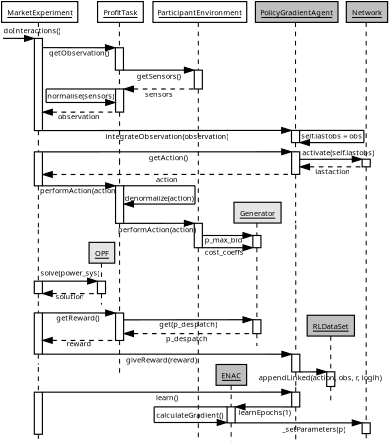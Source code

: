 <?xml version="1.0" encoding="UTF-8"?>
<dia:diagram xmlns:dia="http://www.lysator.liu.se/~alla/dia/">
  <dia:layer name="Background" visible="true">
    <dia:object type="UML - Lifeline" version="0" id="O0">
      <dia:attribute name="obj_pos">
        <dia:point val="18.921,6.7"/>
      </dia:attribute>
      <dia:attribute name="obj_bb">
        <dia:rectangle val="18.571,6.675;19.271,17.034"/>
      </dia:attribute>
      <dia:attribute name="conn_endpoints">
        <dia:point val="18.921,6.7"/>
        <dia:point val="18.921,17.009"/>
      </dia:attribute>
      <dia:attribute name="line_colour">
        <dia:color val="#000000"/>
      </dia:attribute>
      <dia:attribute name="fill_colour">
        <dia:color val="#ffffff"/>
      </dia:attribute>
      <dia:attribute name="rtop">
        <dia:real val="1.388"/>
      </dia:attribute>
      <dia:attribute name="rbot">
        <dia:real val="9.365"/>
      </dia:attribute>
      <dia:attribute name="draw_focus">
        <dia:boolean val="true"/>
      </dia:attribute>
      <dia:attribute name="draw_cross">
        <dia:boolean val="false"/>
      </dia:attribute>
      <dia:attribute name="cpl_northwest">
        <dia:int val="4"/>
      </dia:attribute>
      <dia:attribute name="cpl_southwest">
        <dia:int val="4"/>
      </dia:attribute>
      <dia:attribute name="cpl_northeast">
        <dia:int val="4"/>
      </dia:attribute>
      <dia:attribute name="cpl_southeast">
        <dia:int val="4"/>
      </dia:attribute>
      <dia:connections>
        <dia:connection handle="0" to="O1" connection="6"/>
      </dia:connections>
    </dia:object>
    <dia:object type="UML - Object" version="0" id="O1">
      <dia:attribute name="obj_pos">
        <dia:point val="15.733,4.9"/>
      </dia:attribute>
      <dia:attribute name="obj_bb">
        <dia:rectangle val="15.683,4.85;22.158,6.75"/>
      </dia:attribute>
      <dia:attribute name="elem_corner">
        <dia:point val="15.733,4.9"/>
      </dia:attribute>
      <dia:attribute name="elem_width">
        <dia:real val="6.375"/>
      </dia:attribute>
      <dia:attribute name="elem_height">
        <dia:real val="1.8"/>
      </dia:attribute>
      <dia:attribute name="text_colour">
        <dia:color val="#000000"/>
      </dia:attribute>
      <dia:attribute name="line_colour">
        <dia:color val="#000000"/>
      </dia:attribute>
      <dia:attribute name="fill_colour">
        <dia:color val="#ffffff"/>
      </dia:attribute>
      <dia:attribute name="text">
        <dia:composite type="text">
          <dia:attribute name="string">
            <dia:string>#MarketExperiment#</dia:string>
          </dia:attribute>
          <dia:attribute name="font">
            <dia:font family="sans" style="0" name="Helvetica"/>
          </dia:attribute>
          <dia:attribute name="height">
            <dia:real val="0.8"/>
          </dia:attribute>
          <dia:attribute name="pos">
            <dia:point val="18.921,5.942"/>
          </dia:attribute>
          <dia:attribute name="color">
            <dia:color val="#000000"/>
          </dia:attribute>
          <dia:attribute name="alignment">
            <dia:enum val="1"/>
          </dia:attribute>
        </dia:composite>
      </dia:attribute>
      <dia:attribute name="stereotype">
        <dia:string>##</dia:string>
      </dia:attribute>
      <dia:attribute name="exstate">
        <dia:string>##</dia:string>
      </dia:attribute>
      <dia:attribute name="attrib">
        <dia:composite type="text">
          <dia:attribute name="string">
            <dia:string>##</dia:string>
          </dia:attribute>
          <dia:attribute name="font">
            <dia:font family="sans" style="0" name="Helvetica"/>
          </dia:attribute>
          <dia:attribute name="height">
            <dia:real val="0.8"/>
          </dia:attribute>
          <dia:attribute name="pos">
            <dia:point val="0,0"/>
          </dia:attribute>
          <dia:attribute name="color">
            <dia:color val="#000000"/>
          </dia:attribute>
          <dia:attribute name="alignment">
            <dia:enum val="0"/>
          </dia:attribute>
        </dia:composite>
      </dia:attribute>
      <dia:attribute name="is_active">
        <dia:boolean val="false"/>
      </dia:attribute>
      <dia:attribute name="show_attribs">
        <dia:boolean val="false"/>
      </dia:attribute>
      <dia:attribute name="multiple">
        <dia:boolean val="false"/>
      </dia:attribute>
    </dia:object>
    <dia:object type="UML - Object" version="0" id="O2">
      <dia:attribute name="obj_pos">
        <dia:point val="37.7,4.9"/>
      </dia:attribute>
      <dia:attribute name="obj_bb">
        <dia:rectangle val="37.65,4.85;44.697,6.75"/>
      </dia:attribute>
      <dia:attribute name="elem_corner">
        <dia:point val="37.7,4.9"/>
      </dia:attribute>
      <dia:attribute name="elem_width">
        <dia:real val="6.947"/>
      </dia:attribute>
      <dia:attribute name="elem_height">
        <dia:real val="1.8"/>
      </dia:attribute>
      <dia:attribute name="text_colour">
        <dia:color val="#000000"/>
      </dia:attribute>
      <dia:attribute name="line_colour">
        <dia:color val="#000000"/>
      </dia:attribute>
      <dia:attribute name="fill_colour">
        <dia:color val="#bfbfbf"/>
      </dia:attribute>
      <dia:attribute name="text">
        <dia:composite type="text">
          <dia:attribute name="string">
            <dia:string>#PolicyGradientAgent#</dia:string>
          </dia:attribute>
          <dia:attribute name="font">
            <dia:font family="sans" style="0" name="Helvetica"/>
          </dia:attribute>
          <dia:attribute name="height">
            <dia:real val="0.8"/>
          </dia:attribute>
          <dia:attribute name="pos">
            <dia:point val="41.174,5.942"/>
          </dia:attribute>
          <dia:attribute name="color">
            <dia:color val="#000000"/>
          </dia:attribute>
          <dia:attribute name="alignment">
            <dia:enum val="1"/>
          </dia:attribute>
        </dia:composite>
      </dia:attribute>
      <dia:attribute name="stereotype">
        <dia:string>##</dia:string>
      </dia:attribute>
      <dia:attribute name="exstate">
        <dia:string>##</dia:string>
      </dia:attribute>
      <dia:attribute name="attrib">
        <dia:composite type="text">
          <dia:attribute name="string">
            <dia:string>##</dia:string>
          </dia:attribute>
          <dia:attribute name="font">
            <dia:font family="sans" style="0" name="Helvetica"/>
          </dia:attribute>
          <dia:attribute name="height">
            <dia:real val="0.8"/>
          </dia:attribute>
          <dia:attribute name="pos">
            <dia:point val="0,0"/>
          </dia:attribute>
          <dia:attribute name="color">
            <dia:color val="#000000"/>
          </dia:attribute>
          <dia:attribute name="alignment">
            <dia:enum val="0"/>
          </dia:attribute>
        </dia:composite>
      </dia:attribute>
      <dia:attribute name="is_active">
        <dia:boolean val="false"/>
      </dia:attribute>
      <dia:attribute name="show_attribs">
        <dia:boolean val="false"/>
      </dia:attribute>
      <dia:attribute name="multiple">
        <dia:boolean val="false"/>
      </dia:attribute>
    </dia:object>
    <dia:object type="UML - Object" version="0" id="O3">
      <dia:attribute name="obj_pos">
        <dia:point val="34.297,36.308"/>
      </dia:attribute>
      <dia:attribute name="obj_bb">
        <dia:rectangle val="34.247,36.258;36.95,38.158"/>
      </dia:attribute>
      <dia:attribute name="elem_corner">
        <dia:point val="34.297,36.308"/>
      </dia:attribute>
      <dia:attribute name="elem_width">
        <dia:real val="2.603"/>
      </dia:attribute>
      <dia:attribute name="elem_height">
        <dia:real val="1.8"/>
      </dia:attribute>
      <dia:attribute name="text_colour">
        <dia:color val="#000000"/>
      </dia:attribute>
      <dia:attribute name="line_colour">
        <dia:color val="#000000"/>
      </dia:attribute>
      <dia:attribute name="fill_colour">
        <dia:color val="#bfbfbf"/>
      </dia:attribute>
      <dia:attribute name="text">
        <dia:composite type="text">
          <dia:attribute name="string">
            <dia:string>#ENAC#</dia:string>
          </dia:attribute>
          <dia:attribute name="font">
            <dia:font family="sans" style="0" name="Helvetica"/>
          </dia:attribute>
          <dia:attribute name="height">
            <dia:real val="0.8"/>
          </dia:attribute>
          <dia:attribute name="pos">
            <dia:point val="35.599,37.35"/>
          </dia:attribute>
          <dia:attribute name="color">
            <dia:color val="#000000"/>
          </dia:attribute>
          <dia:attribute name="alignment">
            <dia:enum val="1"/>
          </dia:attribute>
        </dia:composite>
      </dia:attribute>
      <dia:attribute name="stereotype">
        <dia:string>##</dia:string>
      </dia:attribute>
      <dia:attribute name="exstate">
        <dia:string>##</dia:string>
      </dia:attribute>
      <dia:attribute name="attrib">
        <dia:composite type="text">
          <dia:attribute name="string">
            <dia:string>##</dia:string>
          </dia:attribute>
          <dia:attribute name="font">
            <dia:font family="sans" style="0" name="Helvetica"/>
          </dia:attribute>
          <dia:attribute name="height">
            <dia:real val="0.8"/>
          </dia:attribute>
          <dia:attribute name="pos">
            <dia:point val="0,0"/>
          </dia:attribute>
          <dia:attribute name="color">
            <dia:color val="#000000"/>
          </dia:attribute>
          <dia:attribute name="alignment">
            <dia:enum val="0"/>
          </dia:attribute>
        </dia:composite>
      </dia:attribute>
      <dia:attribute name="is_active">
        <dia:boolean val="false"/>
      </dia:attribute>
      <dia:attribute name="show_attribs">
        <dia:boolean val="false"/>
      </dia:attribute>
      <dia:attribute name="multiple">
        <dia:boolean val="false"/>
      </dia:attribute>
    </dia:object>
    <dia:object type="UML - Message" version="0" id="O4">
      <dia:attribute name="obj_pos">
        <dia:point val="15.858,8.084"/>
      </dia:attribute>
      <dia:attribute name="obj_bb">
        <dia:rectangle val="15.808,7.106;20.684,8.488"/>
      </dia:attribute>
      <dia:attribute name="conn_endpoints">
        <dia:point val="15.858,8.084"/>
        <dia:point val="18.571,8.088"/>
      </dia:attribute>
      <dia:attribute name="text_colour">
        <dia:color val="#000000"/>
      </dia:attribute>
      <dia:attribute name="line_colour">
        <dia:color val="#000000"/>
      </dia:attribute>
      <dia:attribute name="text">
        <dia:string>#doInteractions()#</dia:string>
      </dia:attribute>
      <dia:attribute name="type">
        <dia:enum val="0"/>
      </dia:attribute>
      <dia:attribute name="text_pos">
        <dia:point val="18.358,7.648"/>
      </dia:attribute>
      <dia:connections>
        <dia:connection handle="1" to="O0" connection="0"/>
      </dia:connections>
    </dia:object>
    <dia:object type="UML - Lifeline" version="0" id="O5">
      <dia:attribute name="obj_pos">
        <dia:point val="25.931,6.7"/>
      </dia:attribute>
      <dia:attribute name="obj_bb">
        <dia:rectangle val="25.581,6.675;26.281,12.588"/>
      </dia:attribute>
      <dia:attribute name="conn_endpoints">
        <dia:point val="25.931,6.7"/>
        <dia:point val="25.931,12.562"/>
      </dia:attribute>
      <dia:attribute name="line_colour">
        <dia:color val="#000000"/>
      </dia:attribute>
      <dia:attribute name="fill_colour">
        <dia:color val="#ffffff"/>
      </dia:attribute>
      <dia:attribute name="rtop">
        <dia:real val="2.197"/>
      </dia:attribute>
      <dia:attribute name="rbot">
        <dia:real val="4.133"/>
      </dia:attribute>
      <dia:attribute name="draw_focus">
        <dia:boolean val="true"/>
      </dia:attribute>
      <dia:attribute name="draw_cross">
        <dia:boolean val="false"/>
      </dia:attribute>
      <dia:attribute name="cpl_northwest">
        <dia:int val="2"/>
      </dia:attribute>
      <dia:attribute name="cpl_southwest">
        <dia:int val="2"/>
      </dia:attribute>
      <dia:attribute name="cpl_northeast">
        <dia:int val="2"/>
      </dia:attribute>
      <dia:attribute name="cpl_southeast">
        <dia:int val="2"/>
      </dia:attribute>
      <dia:connections>
        <dia:connection handle="0" to="O19" connection="6"/>
      </dia:connections>
    </dia:object>
    <dia:object type="UML - Message" version="0" id="O6">
      <dia:attribute name="obj_pos">
        <dia:point val="19.271,8.885"/>
      </dia:attribute>
      <dia:attribute name="obj_bb">
        <dia:rectangle val="19.221,8.497;25.632,9.824"/>
      </dia:attribute>
      <dia:attribute name="conn_endpoints">
        <dia:point val="19.271,8.885"/>
        <dia:point val="25.581,8.897"/>
      </dia:attribute>
      <dia:attribute name="text_colour">
        <dia:color val="#000000"/>
      </dia:attribute>
      <dia:attribute name="line_colour">
        <dia:color val="#000000"/>
      </dia:attribute>
      <dia:attribute name="text">
        <dia:string>#getObservation()#</dia:string>
      </dia:attribute>
      <dia:attribute name="type">
        <dia:enum val="0"/>
      </dia:attribute>
      <dia:attribute name="text_pos">
        <dia:point val="22.426,9.566"/>
      </dia:attribute>
      <dia:connections>
        <dia:connection handle="0" to="O0" connection="14"/>
        <dia:connection handle="1" to="O5" connection="0"/>
      </dia:connections>
    </dia:object>
    <dia:object type="UML - Lifeline" version="0" id="O7">
      <dia:attribute name="obj_pos">
        <dia:point val="41.174,6.7"/>
      </dia:attribute>
      <dia:attribute name="obj_bb">
        <dia:rectangle val="40.824,6.675;41.524,18.058"/>
      </dia:attribute>
      <dia:attribute name="conn_endpoints">
        <dia:point val="41.174,6.7"/>
        <dia:point val="41.174,18.033"/>
      </dia:attribute>
      <dia:attribute name="line_colour">
        <dia:color val="#000000"/>
      </dia:attribute>
      <dia:attribute name="fill_colour">
        <dia:color val="#ffffff"/>
      </dia:attribute>
      <dia:attribute name="rtop">
        <dia:real val="9.349"/>
      </dia:attribute>
      <dia:attribute name="rbot">
        <dia:real val="10.405"/>
      </dia:attribute>
      <dia:attribute name="draw_focus">
        <dia:boolean val="true"/>
      </dia:attribute>
      <dia:attribute name="draw_cross">
        <dia:boolean val="false"/>
      </dia:attribute>
      <dia:attribute name="cpl_northwest">
        <dia:int val="1"/>
      </dia:attribute>
      <dia:attribute name="cpl_southwest">
        <dia:int val="1"/>
      </dia:attribute>
      <dia:attribute name="cpl_northeast">
        <dia:int val="1"/>
      </dia:attribute>
      <dia:attribute name="cpl_southeast">
        <dia:int val="1"/>
      </dia:attribute>
      <dia:connections>
        <dia:connection handle="0" to="O2" connection="6"/>
      </dia:connections>
    </dia:object>
    <dia:object type="UML - Message" version="0" id="O8">
      <dia:attribute name="obj_pos">
        <dia:point val="41.524,16.049"/>
      </dia:attribute>
      <dia:attribute name="obj_bb">
        <dia:rectangle val="41.465,15.991;47.214,17.507"/>
      </dia:attribute>
      <dia:attribute name="conn_endpoints">
        <dia:point val="41.524,16.049"/>
        <dia:point val="47.09,17.105"/>
      </dia:attribute>
      <dia:attribute name="text_colour">
        <dia:color val="#000000"/>
      </dia:attribute>
      <dia:attribute name="line_colour">
        <dia:color val="#000000"/>
      </dia:attribute>
      <dia:attribute name="text">
        <dia:string>#self.lastobs = obs#</dia:string>
      </dia:attribute>
      <dia:attribute name="type">
        <dia:enum val="6"/>
      </dia:attribute>
      <dia:attribute name="text_pos">
        <dia:point val="44.314,16.753"/>
      </dia:attribute>
      <dia:connections>
        <dia:connection handle="0" to="O7" connection="1"/>
      </dia:connections>
    </dia:object>
    <dia:object type="UML - Message" version="0" id="O9">
      <dia:attribute name="obj_pos">
        <dia:point val="19.268,19.866"/>
      </dia:attribute>
      <dia:attribute name="obj_bb">
        <dia:rectangle val="19.218,19.453;40.883,20.792"/>
      </dia:attribute>
      <dia:attribute name="conn_endpoints">
        <dia:point val="19.268,19.866"/>
        <dia:point val="40.833,19.853"/>
      </dia:attribute>
      <dia:attribute name="text_colour">
        <dia:color val="#000000"/>
      </dia:attribute>
      <dia:attribute name="line_colour">
        <dia:color val="#000000"/>
      </dia:attribute>
      <dia:attribute name="text">
        <dia:string>#action#</dia:string>
      </dia:attribute>
      <dia:attribute name="type">
        <dia:enum val="4"/>
      </dia:attribute>
      <dia:attribute name="text_pos">
        <dia:point val="30.051,20.535"/>
      </dia:attribute>
      <dia:connections>
        <dia:connection handle="0" to="O13" connection="12"/>
        <dia:connection handle="1" to="O23" connection="4"/>
      </dia:connections>
    </dia:object>
    <dia:object type="UML - Lifeline" version="0" id="O10">
      <dia:attribute name="obj_pos">
        <dia:point val="32.759,6.7"/>
      </dia:attribute>
      <dia:attribute name="obj_bb">
        <dia:rectangle val="32.409,6.675;33.109,15.988"/>
      </dia:attribute>
      <dia:attribute name="conn_endpoints">
        <dia:point val="32.759,6.7"/>
        <dia:point val="32.759,15.963"/>
      </dia:attribute>
      <dia:attribute name="line_colour">
        <dia:color val="#000000"/>
      </dia:attribute>
      <dia:attribute name="fill_colour">
        <dia:color val="#ffffff"/>
      </dia:attribute>
      <dia:attribute name="rtop">
        <dia:real val="4.133"/>
      </dia:attribute>
      <dia:attribute name="rbot">
        <dia:real val="5.765"/>
      </dia:attribute>
      <dia:attribute name="draw_focus">
        <dia:boolean val="true"/>
      </dia:attribute>
      <dia:attribute name="draw_cross">
        <dia:boolean val="false"/>
      </dia:attribute>
      <dia:attribute name="cpl_northwest">
        <dia:int val="2"/>
      </dia:attribute>
      <dia:attribute name="cpl_southwest">
        <dia:int val="2"/>
      </dia:attribute>
      <dia:attribute name="cpl_northeast">
        <dia:int val="2"/>
      </dia:attribute>
      <dia:attribute name="cpl_southeast">
        <dia:int val="2"/>
      </dia:attribute>
      <dia:connections>
        <dia:connection handle="0" to="O20" connection="6"/>
      </dia:connections>
    </dia:object>
    <dia:object type="UML - Message" version="0" id="O11">
      <dia:attribute name="obj_pos">
        <dia:point val="26.281,10.833"/>
      </dia:attribute>
      <dia:attribute name="obj_bb">
        <dia:rectangle val="26.231,10.433;32.459,11.832"/>
      </dia:attribute>
      <dia:attribute name="conn_endpoints">
        <dia:point val="26.281,10.833"/>
        <dia:point val="32.409,10.833"/>
      </dia:attribute>
      <dia:attribute name="text_colour">
        <dia:color val="#000000"/>
      </dia:attribute>
      <dia:attribute name="line_colour">
        <dia:color val="#000000"/>
      </dia:attribute>
      <dia:attribute name="text">
        <dia:string>#getSensors()#</dia:string>
      </dia:attribute>
      <dia:attribute name="type">
        <dia:enum val="0"/>
      </dia:attribute>
      <dia:attribute name="text_pos">
        <dia:point val="29.345,11.575"/>
      </dia:attribute>
      <dia:connections>
        <dia:connection handle="0" to="O5" connection="5"/>
        <dia:connection handle="1" to="O10" connection="0"/>
      </dia:connections>
    </dia:object>
    <dia:object type="UML - Message" version="0" id="O12">
      <dia:attribute name="obj_pos">
        <dia:point val="26.296,12.465"/>
      </dia:attribute>
      <dia:attribute name="obj_bb">
        <dia:rectangle val="26.246,12.065;32.459,13.398"/>
      </dia:attribute>
      <dia:attribute name="conn_endpoints">
        <dia:point val="26.296,12.465"/>
        <dia:point val="32.409,12.465"/>
      </dia:attribute>
      <dia:attribute name="text_colour">
        <dia:color val="#000000"/>
      </dia:attribute>
      <dia:attribute name="line_colour">
        <dia:color val="#000000"/>
      </dia:attribute>
      <dia:attribute name="text">
        <dia:string>#sensors#</dia:string>
      </dia:attribute>
      <dia:attribute name="type">
        <dia:enum val="4"/>
      </dia:attribute>
      <dia:attribute name="text_pos">
        <dia:point val="29.352,13.14"/>
      </dia:attribute>
      <dia:connections>
        <dia:connection handle="0" to="O18" connection="1"/>
        <dia:connection handle="1" to="O10" connection="4"/>
      </dia:connections>
    </dia:object>
    <dia:object type="UML - Lifeline" version="0" id="O13">
      <dia:attribute name="obj_pos">
        <dia:point val="18.918,16.957"/>
      </dia:attribute>
      <dia:attribute name="obj_bb">
        <dia:rectangle val="18.568,16.933;19.268,24.483"/>
      </dia:attribute>
      <dia:attribute name="conn_endpoints">
        <dia:point val="18.918,16.957"/>
        <dia:point val="18.918,24.457"/>
      </dia:attribute>
      <dia:attribute name="line_colour">
        <dia:color val="#000000"/>
      </dia:attribute>
      <dia:attribute name="fill_colour">
        <dia:color val="#ffffff"/>
      </dia:attribute>
      <dia:attribute name="rtop">
        <dia:real val="0.95"/>
      </dia:attribute>
      <dia:attribute name="rbot">
        <dia:real val="3.888"/>
      </dia:attribute>
      <dia:attribute name="draw_focus">
        <dia:boolean val="true"/>
      </dia:attribute>
      <dia:attribute name="draw_cross">
        <dia:boolean val="false"/>
      </dia:attribute>
      <dia:attribute name="cpl_northwest">
        <dia:int val="2"/>
      </dia:attribute>
      <dia:attribute name="cpl_southwest">
        <dia:int val="2"/>
      </dia:attribute>
      <dia:attribute name="cpl_northeast">
        <dia:int val="2"/>
      </dia:attribute>
      <dia:attribute name="cpl_southeast">
        <dia:int val="2"/>
      </dia:attribute>
    </dia:object>
    <dia:object type="UML - Message" version="0" id="O14">
      <dia:attribute name="obj_pos">
        <dia:point val="19.268,20.845"/>
      </dia:attribute>
      <dia:attribute name="obj_bb">
        <dia:rectangle val="19.218,20.441;25.647,21.742"/>
      </dia:attribute>
      <dia:attribute name="conn_endpoints">
        <dia:point val="19.268,20.845"/>
        <dia:point val="25.596,20.841"/>
      </dia:attribute>
      <dia:attribute name="text_colour">
        <dia:color val="#000000"/>
      </dia:attribute>
      <dia:attribute name="line_colour">
        <dia:color val="#000000"/>
      </dia:attribute>
      <dia:attribute name="text">
        <dia:string>#performAction(action)#</dia:string>
      </dia:attribute>
      <dia:attribute name="type">
        <dia:enum val="0"/>
      </dia:attribute>
      <dia:attribute name="text_pos">
        <dia:point val="22.432,21.485"/>
      </dia:attribute>
      <dia:connections>
        <dia:connection handle="0" to="O13" connection="5"/>
        <dia:connection handle="1" to="O30" connection="0"/>
      </dia:connections>
    </dia:object>
    <dia:object type="UML - Message" version="0" id="O15">
      <dia:attribute name="obj_pos">
        <dia:point val="19.271,14.47"/>
      </dia:attribute>
      <dia:attribute name="obj_bb">
        <dia:rectangle val="19.221,14.065;25.646,15.333"/>
      </dia:attribute>
      <dia:attribute name="conn_endpoints">
        <dia:point val="19.271,14.47"/>
        <dia:point val="25.596,14.465"/>
      </dia:attribute>
      <dia:attribute name="text_colour">
        <dia:color val="#000000"/>
      </dia:attribute>
      <dia:attribute name="line_colour">
        <dia:color val="#000000"/>
      </dia:attribute>
      <dia:attribute name="text">
        <dia:string>#observation#</dia:string>
      </dia:attribute>
      <dia:attribute name="type">
        <dia:enum val="4"/>
      </dia:attribute>
      <dia:attribute name="text_pos">
        <dia:point val="22.433,15.076"/>
      </dia:attribute>
      <dia:connections>
        <dia:connection handle="0" to="O0" connection="20"/>
        <dia:connection handle="1" to="O18" connection="4"/>
      </dia:connections>
    </dia:object>
    <dia:object type="UML - Message" version="0" id="O16">
      <dia:attribute name="obj_pos">
        <dia:point val="19.271,16.065"/>
      </dia:attribute>
      <dia:attribute name="obj_bb">
        <dia:rectangle val="19.221,15.649;40.874,17.056"/>
      </dia:attribute>
      <dia:attribute name="conn_endpoints">
        <dia:point val="19.271,16.065"/>
        <dia:point val="40.824,16.049"/>
      </dia:attribute>
      <dia:attribute name="text_colour">
        <dia:color val="#000000"/>
      </dia:attribute>
      <dia:attribute name="line_colour">
        <dia:color val="#000000"/>
      </dia:attribute>
      <dia:attribute name="text">
        <dia:string>#integrateObservation(observation)#</dia:string>
      </dia:attribute>
      <dia:attribute name="type">
        <dia:enum val="0"/>
      </dia:attribute>
      <dia:attribute name="text_pos">
        <dia:point val="30.047,16.799"/>
      </dia:attribute>
      <dia:connections>
        <dia:connection handle="0" to="O0" connection="5"/>
        <dia:connection handle="1" to="O7" connection="0"/>
      </dia:connections>
    </dia:object>
    <dia:object type="UML - Message" version="0" id="O17">
      <dia:attribute name="obj_pos">
        <dia:point val="19.268,17.907"/>
      </dia:attribute>
      <dia:attribute name="obj_bb">
        <dia:rectangle val="19.218,17.501;40.883,18.895"/>
      </dia:attribute>
      <dia:attribute name="conn_endpoints">
        <dia:point val="19.268,17.907"/>
        <dia:point val="40.833,17.901"/>
      </dia:attribute>
      <dia:attribute name="text_colour">
        <dia:color val="#000000"/>
      </dia:attribute>
      <dia:attribute name="line_colour">
        <dia:color val="#000000"/>
      </dia:attribute>
      <dia:attribute name="text">
        <dia:string>#getAction()#</dia:string>
      </dia:attribute>
      <dia:attribute name="type">
        <dia:enum val="0"/>
      </dia:attribute>
      <dia:attribute name="text_pos">
        <dia:point val="30.154,18.637"/>
      </dia:attribute>
      <dia:connections>
        <dia:connection handle="0" to="O13" connection="1"/>
        <dia:connection handle="1" to="O23" connection="0"/>
      </dia:connections>
    </dia:object>
    <dia:object type="UML - Lifeline" version="0" id="O18">
      <dia:attribute name="obj_pos">
        <dia:point val="25.946,11.633"/>
      </dia:attribute>
      <dia:attribute name="obj_bb">
        <dia:rectangle val="25.596,11.608;26.296,18.758"/>
      </dia:attribute>
      <dia:attribute name="conn_endpoints">
        <dia:point val="25.946,11.633"/>
        <dia:point val="25.946,18.733"/>
      </dia:attribute>
      <dia:attribute name="line_colour">
        <dia:color val="#000000"/>
      </dia:attribute>
      <dia:attribute name="fill_colour">
        <dia:color val="#ffffff"/>
      </dia:attribute>
      <dia:attribute name="rtop">
        <dia:real val="0.832"/>
      </dia:attribute>
      <dia:attribute name="rbot">
        <dia:real val="2.832"/>
      </dia:attribute>
      <dia:attribute name="draw_focus">
        <dia:boolean val="true"/>
      </dia:attribute>
      <dia:attribute name="draw_cross">
        <dia:boolean val="false"/>
      </dia:attribute>
      <dia:attribute name="cpl_northwest">
        <dia:int val="1"/>
      </dia:attribute>
      <dia:attribute name="cpl_southwest">
        <dia:int val="1"/>
      </dia:attribute>
      <dia:attribute name="cpl_northeast">
        <dia:int val="1"/>
      </dia:attribute>
      <dia:attribute name="cpl_southeast">
        <dia:int val="1"/>
      </dia:attribute>
    </dia:object>
    <dia:object type="UML - Object" version="0" id="O19">
      <dia:attribute name="obj_pos">
        <dia:point val="24.04,4.9"/>
      </dia:attribute>
      <dia:attribute name="obj_bb">
        <dia:rectangle val="23.99,4.85;27.872,6.75"/>
      </dia:attribute>
      <dia:attribute name="elem_corner">
        <dia:point val="24.04,4.9"/>
      </dia:attribute>
      <dia:attribute name="elem_width">
        <dia:real val="3.782"/>
      </dia:attribute>
      <dia:attribute name="elem_height">
        <dia:real val="1.8"/>
      </dia:attribute>
      <dia:attribute name="text_colour">
        <dia:color val="#000000"/>
      </dia:attribute>
      <dia:attribute name="line_colour">
        <dia:color val="#000000"/>
      </dia:attribute>
      <dia:attribute name="fill_colour">
        <dia:color val="#ffffff"/>
      </dia:attribute>
      <dia:attribute name="text">
        <dia:composite type="text">
          <dia:attribute name="string">
            <dia:string>#ProfitTask#</dia:string>
          </dia:attribute>
          <dia:attribute name="font">
            <dia:font family="sans" style="0" name="Helvetica"/>
          </dia:attribute>
          <dia:attribute name="height">
            <dia:real val="0.8"/>
          </dia:attribute>
          <dia:attribute name="pos">
            <dia:point val="25.931,5.942"/>
          </dia:attribute>
          <dia:attribute name="color">
            <dia:color val="#000000"/>
          </dia:attribute>
          <dia:attribute name="alignment">
            <dia:enum val="1"/>
          </dia:attribute>
        </dia:composite>
      </dia:attribute>
      <dia:attribute name="stereotype">
        <dia:string>##</dia:string>
      </dia:attribute>
      <dia:attribute name="exstate">
        <dia:string>##</dia:string>
      </dia:attribute>
      <dia:attribute name="attrib">
        <dia:composite type="text">
          <dia:attribute name="string">
            <dia:string>##</dia:string>
          </dia:attribute>
          <dia:attribute name="font">
            <dia:font family="sans" style="0" name="Helvetica"/>
          </dia:attribute>
          <dia:attribute name="height">
            <dia:real val="0.8"/>
          </dia:attribute>
          <dia:attribute name="pos">
            <dia:point val="0,0"/>
          </dia:attribute>
          <dia:attribute name="color">
            <dia:color val="#000000"/>
          </dia:attribute>
          <dia:attribute name="alignment">
            <dia:enum val="0"/>
          </dia:attribute>
        </dia:composite>
      </dia:attribute>
      <dia:attribute name="is_active">
        <dia:boolean val="false"/>
      </dia:attribute>
      <dia:attribute name="show_attribs">
        <dia:boolean val="false"/>
      </dia:attribute>
      <dia:attribute name="multiple">
        <dia:boolean val="false"/>
      </dia:attribute>
    </dia:object>
    <dia:object type="UML - Object" version="0" id="O20">
      <dia:attribute name="obj_pos">
        <dia:point val="28.835,4.9"/>
      </dia:attribute>
      <dia:attribute name="obj_bb">
        <dia:rectangle val="28.785,4.85;36.733,6.75"/>
      </dia:attribute>
      <dia:attribute name="elem_corner">
        <dia:point val="28.835,4.9"/>
      </dia:attribute>
      <dia:attribute name="elem_width">
        <dia:real val="7.847"/>
      </dia:attribute>
      <dia:attribute name="elem_height">
        <dia:real val="1.8"/>
      </dia:attribute>
      <dia:attribute name="text_colour">
        <dia:color val="#000000"/>
      </dia:attribute>
      <dia:attribute name="line_colour">
        <dia:color val="#000000"/>
      </dia:attribute>
      <dia:attribute name="fill_colour">
        <dia:color val="#ffffff"/>
      </dia:attribute>
      <dia:attribute name="text">
        <dia:composite type="text">
          <dia:attribute name="string">
            <dia:string>#ParticipantEnvironment#</dia:string>
          </dia:attribute>
          <dia:attribute name="font">
            <dia:font family="sans" style="0" name="Helvetica"/>
          </dia:attribute>
          <dia:attribute name="height">
            <dia:real val="0.8"/>
          </dia:attribute>
          <dia:attribute name="pos">
            <dia:point val="32.759,5.942"/>
          </dia:attribute>
          <dia:attribute name="color">
            <dia:color val="#000000"/>
          </dia:attribute>
          <dia:attribute name="alignment">
            <dia:enum val="1"/>
          </dia:attribute>
        </dia:composite>
      </dia:attribute>
      <dia:attribute name="stereotype">
        <dia:string>##</dia:string>
      </dia:attribute>
      <dia:attribute name="exstate">
        <dia:string>##</dia:string>
      </dia:attribute>
      <dia:attribute name="attrib">
        <dia:composite type="text">
          <dia:attribute name="string">
            <dia:string>##</dia:string>
          </dia:attribute>
          <dia:attribute name="font">
            <dia:font family="sans" style="0" name="Helvetica"/>
          </dia:attribute>
          <dia:attribute name="height">
            <dia:real val="0.8"/>
          </dia:attribute>
          <dia:attribute name="pos">
            <dia:point val="0,0"/>
          </dia:attribute>
          <dia:attribute name="color">
            <dia:color val="#000000"/>
          </dia:attribute>
          <dia:attribute name="alignment">
            <dia:enum val="0"/>
          </dia:attribute>
        </dia:composite>
      </dia:attribute>
      <dia:attribute name="is_active">
        <dia:boolean val="false"/>
      </dia:attribute>
      <dia:attribute name="show_attribs">
        <dia:boolean val="false"/>
      </dia:attribute>
      <dia:attribute name="multiple">
        <dia:boolean val="false"/>
      </dia:attribute>
    </dia:object>
    <dia:object type="UML - Message" version="0" id="O21">
      <dia:attribute name="obj_pos">
        <dia:point val="25.596,12.465"/>
      </dia:attribute>
      <dia:attribute name="obj_bb">
        <dia:rectangle val="19.461,12.406;25.655,14.035"/>
      </dia:attribute>
      <dia:attribute name="conn_endpoints">
        <dia:point val="25.596,12.465"/>
        <dia:point val="19.586,13.633"/>
      </dia:attribute>
      <dia:attribute name="text_colour">
        <dia:color val="#000000"/>
      </dia:attribute>
      <dia:attribute name="line_colour">
        <dia:color val="#000000"/>
      </dia:attribute>
      <dia:attribute name="text">
        <dia:string>#normalise(sensors)#</dia:string>
      </dia:attribute>
      <dia:attribute name="type">
        <dia:enum val="6"/>
      </dia:attribute>
      <dia:attribute name="text_pos">
        <dia:point val="22.591,13.297"/>
      </dia:attribute>
      <dia:connections>
        <dia:connection handle="0" to="O18" connection="0"/>
      </dia:connections>
    </dia:object>
    <dia:object type="UML - Lifeline" version="0" id="O22">
      <dia:attribute name="obj_pos">
        <dia:point val="25.946,28.877"/>
      </dia:attribute>
      <dia:attribute name="obj_bb">
        <dia:rectangle val="25.596,28.852;26.296,37.461"/>
      </dia:attribute>
      <dia:attribute name="conn_endpoints">
        <dia:point val="25.946,28.877"/>
        <dia:point val="25.946,37.435"/>
      </dia:attribute>
      <dia:attribute name="line_colour">
        <dia:color val="#000000"/>
      </dia:attribute>
      <dia:attribute name="fill_colour">
        <dia:color val="#ffffff"/>
      </dia:attribute>
      <dia:attribute name="rtop">
        <dia:real val="2.976"/>
      </dia:attribute>
      <dia:attribute name="rbot">
        <dia:real val="5.352"/>
      </dia:attribute>
      <dia:attribute name="draw_focus">
        <dia:boolean val="true"/>
      </dia:attribute>
      <dia:attribute name="draw_cross">
        <dia:boolean val="false"/>
      </dia:attribute>
      <dia:attribute name="cpl_northwest">
        <dia:int val="1"/>
      </dia:attribute>
      <dia:attribute name="cpl_southwest">
        <dia:int val="1"/>
      </dia:attribute>
      <dia:attribute name="cpl_northeast">
        <dia:int val="1"/>
      </dia:attribute>
      <dia:attribute name="cpl_southeast">
        <dia:int val="1"/>
      </dia:attribute>
    </dia:object>
    <dia:object type="UML - Lifeline" version="0" id="O23">
      <dia:attribute name="obj_pos">
        <dia:point val="41.183,17.849"/>
      </dia:attribute>
      <dia:attribute name="obj_bb">
        <dia:rectangle val="40.833,17.823;41.533,24.102"/>
      </dia:attribute>
      <dia:attribute name="conn_endpoints">
        <dia:point val="41.183,17.849"/>
        <dia:point val="41.183,24.077"/>
      </dia:attribute>
      <dia:attribute name="line_colour">
        <dia:color val="#000000"/>
      </dia:attribute>
      <dia:attribute name="fill_colour">
        <dia:color val="#ffffff"/>
      </dia:attribute>
      <dia:attribute name="rtop">
        <dia:real val="0.053"/>
      </dia:attribute>
      <dia:attribute name="rbot">
        <dia:real val="2.005"/>
      </dia:attribute>
      <dia:attribute name="draw_focus">
        <dia:boolean val="true"/>
      </dia:attribute>
      <dia:attribute name="draw_cross">
        <dia:boolean val="false"/>
      </dia:attribute>
      <dia:attribute name="cpl_northwest">
        <dia:int val="2"/>
      </dia:attribute>
      <dia:attribute name="cpl_southwest">
        <dia:int val="2"/>
      </dia:attribute>
      <dia:attribute name="cpl_northeast">
        <dia:int val="2"/>
      </dia:attribute>
      <dia:attribute name="cpl_southeast">
        <dia:int val="2"/>
      </dia:attribute>
    </dia:object>
    <dia:object type="UML - Lifeline" version="0" id="O24">
      <dia:attribute name="obj_pos">
        <dia:point val="18.914,30.843"/>
      </dia:attribute>
      <dia:attribute name="obj_bb">
        <dia:rectangle val="18.564,30.819;19.264,36.326"/>
      </dia:attribute>
      <dia:attribute name="conn_endpoints">
        <dia:point val="18.914,30.843"/>
        <dia:point val="18.914,36.301"/>
      </dia:attribute>
      <dia:attribute name="line_colour">
        <dia:color val="#000000"/>
      </dia:attribute>
      <dia:attribute name="fill_colour">
        <dia:color val="#ffffff"/>
      </dia:attribute>
      <dia:attribute name="rtop">
        <dia:real val="1.0"/>
      </dia:attribute>
      <dia:attribute name="rbot">
        <dia:real val="4.57"/>
      </dia:attribute>
      <dia:attribute name="draw_focus">
        <dia:boolean val="true"/>
      </dia:attribute>
      <dia:attribute name="draw_cross">
        <dia:boolean val="false"/>
      </dia:attribute>
      <dia:attribute name="cpl_northwest">
        <dia:int val="2"/>
      </dia:attribute>
      <dia:attribute name="cpl_southwest">
        <dia:int val="2"/>
      </dia:attribute>
      <dia:attribute name="cpl_northeast">
        <dia:int val="2"/>
      </dia:attribute>
      <dia:attribute name="cpl_southeast">
        <dia:int val="2"/>
      </dia:attribute>
    </dia:object>
    <dia:object type="UML - Object" version="0" id="O25">
      <dia:attribute name="obj_pos">
        <dia:point val="45.568,4.9"/>
      </dia:attribute>
      <dia:attribute name="obj_bb">
        <dia:rectangle val="45.518,4.85;49.056,6.75"/>
      </dia:attribute>
      <dia:attribute name="elem_corner">
        <dia:point val="45.568,4.9"/>
      </dia:attribute>
      <dia:attribute name="elem_width">
        <dia:real val="3.438"/>
      </dia:attribute>
      <dia:attribute name="elem_height">
        <dia:real val="1.8"/>
      </dia:attribute>
      <dia:attribute name="text_colour">
        <dia:color val="#000000"/>
      </dia:attribute>
      <dia:attribute name="line_colour">
        <dia:color val="#000000"/>
      </dia:attribute>
      <dia:attribute name="fill_colour">
        <dia:color val="#bfbfbf"/>
      </dia:attribute>
      <dia:attribute name="text">
        <dia:composite type="text">
          <dia:attribute name="string">
            <dia:string>#Network#</dia:string>
          </dia:attribute>
          <dia:attribute name="font">
            <dia:font family="sans" style="0" name="Helvetica"/>
          </dia:attribute>
          <dia:attribute name="height">
            <dia:real val="0.8"/>
          </dia:attribute>
          <dia:attribute name="pos">
            <dia:point val="47.287,5.942"/>
          </dia:attribute>
          <dia:attribute name="color">
            <dia:color val="#000000"/>
          </dia:attribute>
          <dia:attribute name="alignment">
            <dia:enum val="1"/>
          </dia:attribute>
        </dia:composite>
      </dia:attribute>
      <dia:attribute name="stereotype">
        <dia:string>##</dia:string>
      </dia:attribute>
      <dia:attribute name="exstate">
        <dia:string>##</dia:string>
      </dia:attribute>
      <dia:attribute name="attrib">
        <dia:composite type="text">
          <dia:attribute name="string">
            <dia:string>##</dia:string>
          </dia:attribute>
          <dia:attribute name="font">
            <dia:font family="sans" style="0" name="Helvetica"/>
          </dia:attribute>
          <dia:attribute name="height">
            <dia:real val="0.8"/>
          </dia:attribute>
          <dia:attribute name="pos">
            <dia:point val="0,0"/>
          </dia:attribute>
          <dia:attribute name="color">
            <dia:color val="#000000"/>
          </dia:attribute>
          <dia:attribute name="alignment">
            <dia:enum val="0"/>
          </dia:attribute>
        </dia:composite>
      </dia:attribute>
      <dia:attribute name="is_active">
        <dia:boolean val="false"/>
      </dia:attribute>
      <dia:attribute name="show_attribs">
        <dia:boolean val="false"/>
      </dia:attribute>
      <dia:attribute name="multiple">
        <dia:boolean val="false"/>
      </dia:attribute>
    </dia:object>
    <dia:object type="UML - Lifeline" version="0" id="O26">
      <dia:attribute name="obj_pos">
        <dia:point val="47.287,6.7"/>
      </dia:attribute>
      <dia:attribute name="obj_bb">
        <dia:rectangle val="46.937,6.675;47.637,38.114"/>
      </dia:attribute>
      <dia:attribute name="conn_endpoints">
        <dia:point val="47.287,6.7"/>
        <dia:point val="47.287,38.089"/>
      </dia:attribute>
      <dia:attribute name="line_colour">
        <dia:color val="#000000"/>
      </dia:attribute>
      <dia:attribute name="fill_colour">
        <dia:color val="#ffffff"/>
      </dia:attribute>
      <dia:attribute name="rtop">
        <dia:real val="11.841"/>
      </dia:attribute>
      <dia:attribute name="rbot">
        <dia:real val="12.501"/>
      </dia:attribute>
      <dia:attribute name="draw_focus">
        <dia:boolean val="true"/>
      </dia:attribute>
      <dia:attribute name="draw_cross">
        <dia:boolean val="false"/>
      </dia:attribute>
      <dia:attribute name="cpl_northwest">
        <dia:int val="1"/>
      </dia:attribute>
      <dia:attribute name="cpl_southwest">
        <dia:int val="1"/>
      </dia:attribute>
      <dia:attribute name="cpl_northeast">
        <dia:int val="1"/>
      </dia:attribute>
      <dia:attribute name="cpl_southeast">
        <dia:int val="1"/>
      </dia:attribute>
      <dia:connections>
        <dia:connection handle="0" to="O25" connection="6"/>
      </dia:connections>
    </dia:object>
    <dia:object type="UML - Message" version="0" id="O27">
      <dia:attribute name="obj_pos">
        <dia:point val="41.533,18.552"/>
      </dia:attribute>
      <dia:attribute name="obj_bb">
        <dia:rectangle val="41.483,17.666;47.91,18.941"/>
      </dia:attribute>
      <dia:attribute name="conn_endpoints">
        <dia:point val="41.533,18.552"/>
        <dia:point val="46.937,18.541"/>
      </dia:attribute>
      <dia:attribute name="text_colour">
        <dia:color val="#000000"/>
      </dia:attribute>
      <dia:attribute name="line_colour">
        <dia:color val="#000000"/>
      </dia:attribute>
      <dia:attribute name="text">
        <dia:string>#activate(self.lastobs)#</dia:string>
      </dia:attribute>
      <dia:attribute name="type">
        <dia:enum val="0"/>
      </dia:attribute>
      <dia:attribute name="text_pos">
        <dia:point val="44.874,18.209"/>
      </dia:attribute>
      <dia:connections>
        <dia:connection handle="0" to="O23" connection="11"/>
        <dia:connection handle="1" to="O26" connection="0"/>
      </dia:connections>
    </dia:object>
    <dia:object type="UML - Lifeline" version="0" id="O28">
      <dia:attribute name="obj_pos">
        <dia:point val="24.379,27.538"/>
      </dia:attribute>
      <dia:attribute name="obj_bb">
        <dia:rectangle val="24.029,27.513;24.729,31.158"/>
      </dia:attribute>
      <dia:attribute name="conn_endpoints">
        <dia:point val="24.379,27.538"/>
        <dia:point val="24.379,31.133"/>
      </dia:attribute>
      <dia:attribute name="line_colour">
        <dia:color val="#000000"/>
      </dia:attribute>
      <dia:attribute name="fill_colour">
        <dia:color val="#ffffff"/>
      </dia:attribute>
      <dia:attribute name="rtop">
        <dia:real val="1.559"/>
      </dia:attribute>
      <dia:attribute name="rbot">
        <dia:real val="2.638"/>
      </dia:attribute>
      <dia:attribute name="draw_focus">
        <dia:boolean val="true"/>
      </dia:attribute>
      <dia:attribute name="draw_cross">
        <dia:boolean val="false"/>
      </dia:attribute>
      <dia:attribute name="cpl_northwest">
        <dia:int val="1"/>
      </dia:attribute>
      <dia:attribute name="cpl_southwest">
        <dia:int val="1"/>
      </dia:attribute>
      <dia:attribute name="cpl_northeast">
        <dia:int val="1"/>
      </dia:attribute>
      <dia:attribute name="cpl_southeast">
        <dia:int val="1"/>
      </dia:attribute>
      <dia:connections>
        <dia:connection handle="0" to="O38" connection="6"/>
      </dia:connections>
    </dia:object>
    <dia:object type="UML - Message" version="0" id="O29">
      <dia:attribute name="obj_pos">
        <dia:point val="41.533,19.202"/>
      </dia:attribute>
      <dia:attribute name="obj_bb">
        <dia:rectangle val="41.483,18.801;46.987,20.099"/>
      </dia:attribute>
      <dia:attribute name="conn_endpoints">
        <dia:point val="41.533,19.202"/>
        <dia:point val="46.937,19.201"/>
      </dia:attribute>
      <dia:attribute name="text_colour">
        <dia:color val="#000000"/>
      </dia:attribute>
      <dia:attribute name="line_colour">
        <dia:color val="#000000"/>
      </dia:attribute>
      <dia:attribute name="text">
        <dia:string>#lastaction#</dia:string>
      </dia:attribute>
      <dia:attribute name="type">
        <dia:enum val="4"/>
      </dia:attribute>
      <dia:attribute name="text_pos">
        <dia:point val="44.394,19.841"/>
      </dia:attribute>
      <dia:connections>
        <dia:connection handle="0" to="O23" connection="12"/>
        <dia:connection handle="1" to="O26" connection="4"/>
      </dia:connections>
    </dia:object>
    <dia:object type="UML - Lifeline" version="0" id="O30">
      <dia:attribute name="obj_pos">
        <dia:point val="25.946,18.642"/>
      </dia:attribute>
      <dia:attribute name="obj_bb">
        <dia:rectangle val="25.596,18.617;26.296,28.843"/>
      </dia:attribute>
      <dia:attribute name="conn_endpoints">
        <dia:point val="25.946,18.642"/>
        <dia:point val="25.946,28.817"/>
      </dia:attribute>
      <dia:attribute name="line_colour">
        <dia:color val="#000000"/>
      </dia:attribute>
      <dia:attribute name="fill_colour">
        <dia:color val="#ffffff"/>
      </dia:attribute>
      <dia:attribute name="rtop">
        <dia:real val="2.199"/>
      </dia:attribute>
      <dia:attribute name="rbot">
        <dia:real val="5.45"/>
      </dia:attribute>
      <dia:attribute name="draw_focus">
        <dia:boolean val="true"/>
      </dia:attribute>
      <dia:attribute name="draw_cross">
        <dia:boolean val="false"/>
      </dia:attribute>
      <dia:attribute name="cpl_northwest">
        <dia:int val="1"/>
      </dia:attribute>
      <dia:attribute name="cpl_southwest">
        <dia:int val="1"/>
      </dia:attribute>
      <dia:attribute name="cpl_northeast">
        <dia:int val="1"/>
      </dia:attribute>
      <dia:attribute name="cpl_southeast">
        <dia:int val="1"/>
      </dia:attribute>
    </dia:object>
    <dia:object type="UML - Message" version="0" id="O31">
      <dia:attribute name="obj_pos">
        <dia:point val="26.296,20.841"/>
      </dia:attribute>
      <dia:attribute name="obj_bb">
        <dia:rectangle val="26.235,20.78;32.622,22.825"/>
      </dia:attribute>
      <dia:attribute name="conn_endpoints">
        <dia:point val="26.296,20.841"/>
        <dia:point val="32.474,22.425"/>
      </dia:attribute>
      <dia:attribute name="text_colour">
        <dia:color val="#000000"/>
      </dia:attribute>
      <dia:attribute name="line_colour">
        <dia:color val="#000000"/>
      </dia:attribute>
      <dia:attribute name="text">
        <dia:string>#denormalize(action)#</dia:string>
      </dia:attribute>
      <dia:attribute name="type">
        <dia:enum val="6"/>
      </dia:attribute>
      <dia:attribute name="text_pos">
        <dia:point val="29.385,22.133"/>
      </dia:attribute>
      <dia:connections>
        <dia:connection handle="0" to="O30" connection="1"/>
      </dia:connections>
    </dia:object>
    <dia:object type="UML - Lifeline" version="0" id="O32">
      <dia:attribute name="obj_pos">
        <dia:point val="32.759,16.262"/>
      </dia:attribute>
      <dia:attribute name="obj_bb">
        <dia:rectangle val="32.409,16.238;33.109,42.73"/>
      </dia:attribute>
      <dia:attribute name="conn_endpoints">
        <dia:point val="32.759,16.262"/>
        <dia:point val="32.759,42.705"/>
      </dia:attribute>
      <dia:attribute name="line_colour">
        <dia:color val="#000000"/>
      </dia:attribute>
      <dia:attribute name="fill_colour">
        <dia:color val="#ffffff"/>
      </dia:attribute>
      <dia:attribute name="rtop">
        <dia:real val="7.827"/>
      </dia:attribute>
      <dia:attribute name="rbot">
        <dia:real val="9.939"/>
      </dia:attribute>
      <dia:attribute name="draw_focus">
        <dia:boolean val="true"/>
      </dia:attribute>
      <dia:attribute name="draw_cross">
        <dia:boolean val="false"/>
      </dia:attribute>
      <dia:attribute name="cpl_northwest">
        <dia:int val="1"/>
      </dia:attribute>
      <dia:attribute name="cpl_southwest">
        <dia:int val="1"/>
      </dia:attribute>
      <dia:attribute name="cpl_northeast">
        <dia:int val="1"/>
      </dia:attribute>
      <dia:attribute name="cpl_southeast">
        <dia:int val="1"/>
      </dia:attribute>
    </dia:object>
    <dia:object type="UML - Message" version="0" id="O33">
      <dia:attribute name="obj_pos">
        <dia:point val="26.296,24.093"/>
      </dia:attribute>
      <dia:attribute name="obj_bb">
        <dia:rectangle val="25.974,23.689;32.459,25.114"/>
      </dia:attribute>
      <dia:attribute name="conn_endpoints">
        <dia:point val="26.296,24.093"/>
        <dia:point val="32.409,24.089"/>
      </dia:attribute>
      <dia:attribute name="text_colour">
        <dia:color val="#000000"/>
      </dia:attribute>
      <dia:attribute name="line_colour">
        <dia:color val="#000000"/>
      </dia:attribute>
      <dia:attribute name="text">
        <dia:string>#performAction(action)#</dia:string>
      </dia:attribute>
      <dia:attribute name="type">
        <dia:enum val="0"/>
      </dia:attribute>
      <dia:attribute name="text_pos">
        <dia:point val="29.178,24.857"/>
      </dia:attribute>
      <dia:connections>
        <dia:connection handle="0" to="O30" connection="5"/>
        <dia:connection handle="1" to="O32" connection="0"/>
      </dia:connections>
    </dia:object>
    <dia:object type="UML - Object" version="0" id="O34">
      <dia:attribute name="obj_pos">
        <dia:point val="35.845,22.267"/>
      </dia:attribute>
      <dia:attribute name="obj_bb">
        <dia:rectangle val="35.795,22.217;39.86,24.117"/>
      </dia:attribute>
      <dia:attribute name="elem_corner">
        <dia:point val="35.845,22.267"/>
      </dia:attribute>
      <dia:attribute name="elem_width">
        <dia:real val="3.965"/>
      </dia:attribute>
      <dia:attribute name="elem_height">
        <dia:real val="1.8"/>
      </dia:attribute>
      <dia:attribute name="text_colour">
        <dia:color val="#000000"/>
      </dia:attribute>
      <dia:attribute name="line_colour">
        <dia:color val="#000000"/>
      </dia:attribute>
      <dia:attribute name="fill_colour">
        <dia:color val="#e5e5e5"/>
      </dia:attribute>
      <dia:attribute name="text">
        <dia:composite type="text">
          <dia:attribute name="string">
            <dia:string>#Generator#</dia:string>
          </dia:attribute>
          <dia:attribute name="font">
            <dia:font family="sans" style="0" name="Helvetica"/>
          </dia:attribute>
          <dia:attribute name="height">
            <dia:real val="0.8"/>
          </dia:attribute>
          <dia:attribute name="pos">
            <dia:point val="37.828,23.309"/>
          </dia:attribute>
          <dia:attribute name="color">
            <dia:color val="#000000"/>
          </dia:attribute>
          <dia:attribute name="alignment">
            <dia:enum val="1"/>
          </dia:attribute>
        </dia:composite>
      </dia:attribute>
      <dia:attribute name="stereotype">
        <dia:string>##</dia:string>
      </dia:attribute>
      <dia:attribute name="exstate">
        <dia:string>##</dia:string>
      </dia:attribute>
      <dia:attribute name="attrib">
        <dia:composite type="text">
          <dia:attribute name="string">
            <dia:string>##</dia:string>
          </dia:attribute>
          <dia:attribute name="font">
            <dia:font family="sans" style="0" name="Helvetica"/>
          </dia:attribute>
          <dia:attribute name="height">
            <dia:real val="0.8"/>
          </dia:attribute>
          <dia:attribute name="pos">
            <dia:point val="0,0"/>
          </dia:attribute>
          <dia:attribute name="color">
            <dia:color val="#000000"/>
          </dia:attribute>
          <dia:attribute name="alignment">
            <dia:enum val="0"/>
          </dia:attribute>
        </dia:composite>
      </dia:attribute>
      <dia:attribute name="is_active">
        <dia:boolean val="false"/>
      </dia:attribute>
      <dia:attribute name="show_attribs">
        <dia:boolean val="false"/>
      </dia:attribute>
      <dia:attribute name="multiple">
        <dia:boolean val="false"/>
      </dia:attribute>
    </dia:object>
    <dia:object type="UML - Lifeline" version="0" id="O35">
      <dia:attribute name="obj_pos">
        <dia:point val="37.828,24.067"/>
      </dia:attribute>
      <dia:attribute name="obj_bb">
        <dia:rectangle val="37.477,24.042;38.178,28.406"/>
      </dia:attribute>
      <dia:attribute name="conn_endpoints">
        <dia:point val="37.828,24.067"/>
        <dia:point val="37.828,28.381"/>
      </dia:attribute>
      <dia:attribute name="line_colour">
        <dia:color val="#000000"/>
      </dia:attribute>
      <dia:attribute name="fill_colour">
        <dia:color val="#ffffff"/>
      </dia:attribute>
      <dia:attribute name="rtop">
        <dia:real val="1.075"/>
      </dia:attribute>
      <dia:attribute name="rbot">
        <dia:real val="2.134"/>
      </dia:attribute>
      <dia:attribute name="draw_focus">
        <dia:boolean val="true"/>
      </dia:attribute>
      <dia:attribute name="draw_cross">
        <dia:boolean val="false"/>
      </dia:attribute>
      <dia:attribute name="cpl_northwest">
        <dia:int val="1"/>
      </dia:attribute>
      <dia:attribute name="cpl_southwest">
        <dia:int val="1"/>
      </dia:attribute>
      <dia:attribute name="cpl_northeast">
        <dia:int val="1"/>
      </dia:attribute>
      <dia:attribute name="cpl_southeast">
        <dia:int val="1"/>
      </dia:attribute>
      <dia:connections>
        <dia:connection handle="0" to="O34" connection="6"/>
      </dia:connections>
    </dia:object>
    <dia:object type="UML - Message" version="0" id="O36">
      <dia:attribute name="obj_pos">
        <dia:point val="33.109,25.145"/>
      </dia:attribute>
      <dia:attribute name="obj_bb">
        <dia:rectangle val="33.059,24.742;37.528,26.011"/>
      </dia:attribute>
      <dia:attribute name="conn_endpoints">
        <dia:point val="33.109,25.145"/>
        <dia:point val="37.477,25.142"/>
      </dia:attribute>
      <dia:attribute name="text_colour">
        <dia:color val="#000000"/>
      </dia:attribute>
      <dia:attribute name="line_colour">
        <dia:color val="#000000"/>
      </dia:attribute>
      <dia:attribute name="text">
        <dia:string>#p_max_bid#</dia:string>
      </dia:attribute>
      <dia:attribute name="type">
        <dia:enum val="0"/>
      </dia:attribute>
      <dia:attribute name="text_pos">
        <dia:point val="34.97,25.753"/>
      </dia:attribute>
      <dia:connections>
        <dia:connection handle="0" to="O32" connection="3"/>
        <dia:connection handle="1" to="O35" connection="0"/>
      </dia:connections>
    </dia:object>
    <dia:object type="UML - Message" version="0" id="O37">
      <dia:attribute name="obj_pos">
        <dia:point val="33.109,26.201"/>
      </dia:attribute>
      <dia:attribute name="obj_bb">
        <dia:rectangle val="33.059,25.801;37.528,27.067"/>
      </dia:attribute>
      <dia:attribute name="conn_endpoints">
        <dia:point val="33.109,26.201"/>
        <dia:point val="37.477,26.201"/>
      </dia:attribute>
      <dia:attribute name="text_colour">
        <dia:color val="#000000"/>
      </dia:attribute>
      <dia:attribute name="line_colour">
        <dia:color val="#000000"/>
      </dia:attribute>
      <dia:attribute name="text">
        <dia:string>#cost_coeffs#</dia:string>
      </dia:attribute>
      <dia:attribute name="type">
        <dia:enum val="0"/>
      </dia:attribute>
      <dia:attribute name="text_pos">
        <dia:point val="35.002,26.809"/>
      </dia:attribute>
      <dia:connections>
        <dia:connection handle="0" to="O32" connection="5"/>
        <dia:connection handle="1" to="O35" connection="4"/>
      </dia:connections>
    </dia:object>
    <dia:object type="UML - Object" version="0" id="O38">
      <dia:attribute name="obj_pos">
        <dia:point val="23.305,25.738"/>
      </dia:attribute>
      <dia:attribute name="obj_bb">
        <dia:rectangle val="23.255,25.688;25.503,27.588"/>
      </dia:attribute>
      <dia:attribute name="elem_corner">
        <dia:point val="23.305,25.738"/>
      </dia:attribute>
      <dia:attribute name="elem_width">
        <dia:real val="2.147"/>
      </dia:attribute>
      <dia:attribute name="elem_height">
        <dia:real val="1.8"/>
      </dia:attribute>
      <dia:attribute name="text_colour">
        <dia:color val="#000000"/>
      </dia:attribute>
      <dia:attribute name="line_colour">
        <dia:color val="#000000"/>
      </dia:attribute>
      <dia:attribute name="fill_colour">
        <dia:color val="#e5e5e5"/>
      </dia:attribute>
      <dia:attribute name="text">
        <dia:composite type="text">
          <dia:attribute name="string">
            <dia:string>#OPF#</dia:string>
          </dia:attribute>
          <dia:attribute name="font">
            <dia:font family="sans" style="0" name="Helvetica"/>
          </dia:attribute>
          <dia:attribute name="height">
            <dia:real val="0.8"/>
          </dia:attribute>
          <dia:attribute name="pos">
            <dia:point val="24.379,26.78"/>
          </dia:attribute>
          <dia:attribute name="color">
            <dia:color val="#000000"/>
          </dia:attribute>
          <dia:attribute name="alignment">
            <dia:enum val="1"/>
          </dia:attribute>
        </dia:composite>
      </dia:attribute>
      <dia:attribute name="stereotype">
        <dia:string>##</dia:string>
      </dia:attribute>
      <dia:attribute name="exstate">
        <dia:string>##</dia:string>
      </dia:attribute>
      <dia:attribute name="attrib">
        <dia:composite type="text">
          <dia:attribute name="string">
            <dia:string>##</dia:string>
          </dia:attribute>
          <dia:attribute name="font">
            <dia:font family="sans" style="0" name="Helvetica"/>
          </dia:attribute>
          <dia:attribute name="height">
            <dia:real val="0.8"/>
          </dia:attribute>
          <dia:attribute name="pos">
            <dia:point val="0,0"/>
          </dia:attribute>
          <dia:attribute name="color">
            <dia:color val="#000000"/>
          </dia:attribute>
          <dia:attribute name="alignment">
            <dia:enum val="0"/>
          </dia:attribute>
        </dia:composite>
      </dia:attribute>
      <dia:attribute name="is_active">
        <dia:boolean val="false"/>
      </dia:attribute>
      <dia:attribute name="show_attribs">
        <dia:boolean val="false"/>
      </dia:attribute>
      <dia:attribute name="multiple">
        <dia:boolean val="false"/>
      </dia:attribute>
    </dia:object>
    <dia:object type="UML - Message" version="0" id="O39">
      <dia:attribute name="obj_pos">
        <dia:point val="19.264,29.097"/>
      </dia:attribute>
      <dia:attribute name="obj_bb">
        <dia:rectangle val="19.127,28.075;24.164,29.497"/>
      </dia:attribute>
      <dia:attribute name="conn_endpoints">
        <dia:point val="19.264,29.097"/>
        <dia:point val="24.029,29.097"/>
      </dia:attribute>
      <dia:attribute name="text_colour">
        <dia:color val="#000000"/>
      </dia:attribute>
      <dia:attribute name="line_colour">
        <dia:color val="#000000"/>
      </dia:attribute>
      <dia:attribute name="text">
        <dia:string>#solve(power_sys)#</dia:string>
      </dia:attribute>
      <dia:attribute name="type">
        <dia:enum val="0"/>
      </dia:attribute>
      <dia:attribute name="text_pos">
        <dia:point val="21.645,28.617"/>
      </dia:attribute>
      <dia:connections>
        <dia:connection handle="0" to="O48" connection="1"/>
        <dia:connection handle="1" to="O28" connection="0"/>
      </dia:connections>
    </dia:object>
    <dia:object type="UML - Message" version="0" id="O40">
      <dia:attribute name="obj_pos">
        <dia:point val="19.264,30.169"/>
      </dia:attribute>
      <dia:attribute name="obj_bb">
        <dia:rectangle val="19.214,29.775;24.079,30.93"/>
      </dia:attribute>
      <dia:attribute name="conn_endpoints">
        <dia:point val="19.264,30.169"/>
        <dia:point val="24.029,30.175"/>
      </dia:attribute>
      <dia:attribute name="text_colour">
        <dia:color val="#000000"/>
      </dia:attribute>
      <dia:attribute name="line_colour">
        <dia:color val="#000000"/>
      </dia:attribute>
      <dia:attribute name="text">
        <dia:string>#solution#</dia:string>
      </dia:attribute>
      <dia:attribute name="type">
        <dia:enum val="4"/>
      </dia:attribute>
      <dia:attribute name="text_pos">
        <dia:point val="21.646,30.672"/>
      </dia:attribute>
      <dia:connections>
        <dia:connection handle="0" to="O48" connection="5"/>
        <dia:connection handle="1" to="O28" connection="4"/>
      </dia:connections>
    </dia:object>
    <dia:object type="UML - Message" version="0" id="O41">
      <dia:attribute name="obj_pos">
        <dia:point val="19.264,31.843"/>
      </dia:attribute>
      <dia:attribute name="obj_bb">
        <dia:rectangle val="19.214,31.453;25.647,32.751"/>
      </dia:attribute>
      <dia:attribute name="conn_endpoints">
        <dia:point val="19.264,31.843"/>
        <dia:point val="25.596,31.853"/>
      </dia:attribute>
      <dia:attribute name="text_colour">
        <dia:color val="#000000"/>
      </dia:attribute>
      <dia:attribute name="line_colour">
        <dia:color val="#000000"/>
      </dia:attribute>
      <dia:attribute name="text">
        <dia:string>#getReward()#</dia:string>
      </dia:attribute>
      <dia:attribute name="type">
        <dia:enum val="0"/>
      </dia:attribute>
      <dia:attribute name="text_pos">
        <dia:point val="22.33,32.493"/>
      </dia:attribute>
      <dia:connections>
        <dia:connection handle="0" to="O24" connection="1"/>
        <dia:connection handle="1" to="O22" connection="0"/>
      </dia:connections>
    </dia:object>
    <dia:object type="UML - Lifeline" version="0" id="O42">
      <dia:attribute name="obj_pos">
        <dia:point val="37.828,28.608"/>
      </dia:attribute>
      <dia:attribute name="obj_bb">
        <dia:rectangle val="37.477,28.582;38.178,34.738"/>
      </dia:attribute>
      <dia:attribute name="conn_endpoints">
        <dia:point val="37.828,28.608"/>
        <dia:point val="37.828,34.713"/>
      </dia:attribute>
      <dia:attribute name="line_colour">
        <dia:color val="#000000"/>
      </dia:attribute>
      <dia:attribute name="fill_colour">
        <dia:color val="#ffffff"/>
      </dia:attribute>
      <dia:attribute name="rtop">
        <dia:real val="3.826"/>
      </dia:attribute>
      <dia:attribute name="rbot">
        <dia:real val="5.03"/>
      </dia:attribute>
      <dia:attribute name="draw_focus">
        <dia:boolean val="true"/>
      </dia:attribute>
      <dia:attribute name="draw_cross">
        <dia:boolean val="false"/>
      </dia:attribute>
      <dia:attribute name="cpl_northwest">
        <dia:int val="1"/>
      </dia:attribute>
      <dia:attribute name="cpl_southwest">
        <dia:int val="1"/>
      </dia:attribute>
      <dia:attribute name="cpl_northeast">
        <dia:int val="1"/>
      </dia:attribute>
      <dia:attribute name="cpl_southeast">
        <dia:int val="1"/>
      </dia:attribute>
    </dia:object>
    <dia:object type="UML - Message" version="0" id="O43">
      <dia:attribute name="obj_pos">
        <dia:point val="26.296,32.447"/>
      </dia:attribute>
      <dia:attribute name="obj_bb">
        <dia:rectangle val="26.246,32.033;37.528,33.298"/>
      </dia:attribute>
      <dia:attribute name="conn_endpoints">
        <dia:point val="26.296,32.447"/>
        <dia:point val="37.477,32.433"/>
      </dia:attribute>
      <dia:attribute name="text_colour">
        <dia:color val="#000000"/>
      </dia:attribute>
      <dia:attribute name="line_colour">
        <dia:color val="#000000"/>
      </dia:attribute>
      <dia:attribute name="text">
        <dia:string>#get(p_despatch)#</dia:string>
      </dia:attribute>
      <dia:attribute name="type">
        <dia:enum val="0"/>
      </dia:attribute>
      <dia:attribute name="text_pos">
        <dia:point val="31.882,33.041"/>
      </dia:attribute>
      <dia:connections>
        <dia:connection handle="0" to="O22" connection="8"/>
        <dia:connection handle="1" to="O42" connection="0"/>
      </dia:connections>
    </dia:object>
    <dia:object type="UML - Message" version="0" id="O44">
      <dia:attribute name="obj_pos">
        <dia:point val="26.296,33.635"/>
      </dia:attribute>
      <dia:attribute name="obj_bb">
        <dia:rectangle val="26.246,33.237;37.528,34.547"/>
      </dia:attribute>
      <dia:attribute name="conn_endpoints">
        <dia:point val="26.296,33.635"/>
        <dia:point val="37.477,33.637"/>
      </dia:attribute>
      <dia:attribute name="text_colour">
        <dia:color val="#000000"/>
      </dia:attribute>
      <dia:attribute name="line_colour">
        <dia:color val="#000000"/>
      </dia:attribute>
      <dia:attribute name="text">
        <dia:string>#p_despatch#</dia:string>
      </dia:attribute>
      <dia:attribute name="type">
        <dia:enum val="4"/>
      </dia:attribute>
      <dia:attribute name="text_pos">
        <dia:point val="31.786,34.289"/>
      </dia:attribute>
      <dia:connections>
        <dia:connection handle="0" to="O22" connection="9"/>
        <dia:connection handle="1" to="O42" connection="4"/>
      </dia:connections>
    </dia:object>
    <dia:object type="UML - Message" version="0" id="O45">
      <dia:attribute name="obj_pos">
        <dia:point val="19.264,34.223"/>
      </dia:attribute>
      <dia:attribute name="obj_bb">
        <dia:rectangle val="19.214,33.829;25.646,34.984"/>
      </dia:attribute>
      <dia:attribute name="conn_endpoints">
        <dia:point val="19.264,34.223"/>
        <dia:point val="25.596,34.229"/>
      </dia:attribute>
      <dia:attribute name="text_colour">
        <dia:color val="#000000"/>
      </dia:attribute>
      <dia:attribute name="line_colour">
        <dia:color val="#000000"/>
      </dia:attribute>
      <dia:attribute name="text">
        <dia:string>#reward#</dia:string>
      </dia:attribute>
      <dia:attribute name="type">
        <dia:enum val="4"/>
      </dia:attribute>
      <dia:attribute name="text_pos">
        <dia:point val="22.43,34.726"/>
      </dia:attribute>
      <dia:connections>
        <dia:connection handle="0" to="O24" connection="12"/>
        <dia:connection handle="1" to="O22" connection="4"/>
      </dia:connections>
    </dia:object>
    <dia:object type="UML - Lifeline" version="0" id="O46">
      <dia:attribute name="obj_pos">
        <dia:point val="41.194,24.221"/>
      </dia:attribute>
      <dia:attribute name="obj_bb">
        <dia:rectangle val="40.844,24.196;41.544,38.186"/>
      </dia:attribute>
      <dia:attribute name="conn_endpoints">
        <dia:point val="41.194,24.221"/>
        <dia:point val="41.194,38.161"/>
      </dia:attribute>
      <dia:attribute name="line_colour">
        <dia:color val="#000000"/>
      </dia:attribute>
      <dia:attribute name="fill_colour">
        <dia:color val="#ffffff"/>
      </dia:attribute>
      <dia:attribute name="rtop">
        <dia:real val="11.196"/>
      </dia:attribute>
      <dia:attribute name="rbot">
        <dia:real val="12.732"/>
      </dia:attribute>
      <dia:attribute name="draw_focus">
        <dia:boolean val="true"/>
      </dia:attribute>
      <dia:attribute name="draw_cross">
        <dia:boolean val="false"/>
      </dia:attribute>
      <dia:attribute name="cpl_northwest">
        <dia:int val="1"/>
      </dia:attribute>
      <dia:attribute name="cpl_southwest">
        <dia:int val="1"/>
      </dia:attribute>
      <dia:attribute name="cpl_northeast">
        <dia:int val="1"/>
      </dia:attribute>
      <dia:attribute name="cpl_southeast">
        <dia:int val="1"/>
      </dia:attribute>
    </dia:object>
    <dia:object type="UML - Message" version="0" id="O47">
      <dia:attribute name="obj_pos">
        <dia:point val="19.264,35.413"/>
      </dia:attribute>
      <dia:attribute name="obj_bb">
        <dia:rectangle val="19.214,35.017;40.894,36.403"/>
      </dia:attribute>
      <dia:attribute name="conn_endpoints">
        <dia:point val="19.264,35.413"/>
        <dia:point val="40.844,35.417"/>
      </dia:attribute>
      <dia:attribute name="text_colour">
        <dia:color val="#000000"/>
      </dia:attribute>
      <dia:attribute name="line_colour">
        <dia:color val="#000000"/>
      </dia:attribute>
      <dia:attribute name="text">
        <dia:string>#giveReward(reward)#</dia:string>
      </dia:attribute>
      <dia:attribute name="type">
        <dia:enum val="0"/>
      </dia:attribute>
      <dia:attribute name="text_pos">
        <dia:point val="29.578,36.145"/>
      </dia:attribute>
      <dia:connections>
        <dia:connection handle="0" to="O24" connection="5"/>
        <dia:connection handle="1" to="O46" connection="0"/>
      </dia:connections>
    </dia:object>
    <dia:object type="UML - Lifeline" version="0" id="O48">
      <dia:attribute name="obj_pos">
        <dia:point val="18.914,24.622"/>
      </dia:attribute>
      <dia:attribute name="obj_bb">
        <dia:rectangle val="18.564,24.596;19.264,30.702"/>
      </dia:attribute>
      <dia:attribute name="conn_endpoints">
        <dia:point val="18.914,24.622"/>
        <dia:point val="18.914,30.677"/>
      </dia:attribute>
      <dia:attribute name="line_colour">
        <dia:color val="#000000"/>
      </dia:attribute>
      <dia:attribute name="fill_colour">
        <dia:color val="#ffffff"/>
      </dia:attribute>
      <dia:attribute name="rtop">
        <dia:real val="4.476"/>
      </dia:attribute>
      <dia:attribute name="rbot">
        <dia:real val="5.548"/>
      </dia:attribute>
      <dia:attribute name="draw_focus">
        <dia:boolean val="true"/>
      </dia:attribute>
      <dia:attribute name="draw_cross">
        <dia:boolean val="false"/>
      </dia:attribute>
      <dia:attribute name="cpl_northwest">
        <dia:int val="1"/>
      </dia:attribute>
      <dia:attribute name="cpl_southwest">
        <dia:int val="1"/>
      </dia:attribute>
      <dia:attribute name="cpl_northeast">
        <dia:int val="1"/>
      </dia:attribute>
      <dia:attribute name="cpl_southeast">
        <dia:int val="1"/>
      </dia:attribute>
    </dia:object>
    <dia:object type="UML - Object" version="0" id="O49">
      <dia:attribute name="obj_pos">
        <dia:point val="42.18,32.048"/>
      </dia:attribute>
      <dia:attribute name="obj_bb">
        <dia:rectangle val="42.13,31.998;46.31,33.898"/>
      </dia:attribute>
      <dia:attribute name="elem_corner">
        <dia:point val="42.18,32.048"/>
      </dia:attribute>
      <dia:attribute name="elem_width">
        <dia:real val="4.08"/>
      </dia:attribute>
      <dia:attribute name="elem_height">
        <dia:real val="1.8"/>
      </dia:attribute>
      <dia:attribute name="text_colour">
        <dia:color val="#000000"/>
      </dia:attribute>
      <dia:attribute name="line_colour">
        <dia:color val="#000000"/>
      </dia:attribute>
      <dia:attribute name="fill_colour">
        <dia:color val="#bfbfbf"/>
      </dia:attribute>
      <dia:attribute name="text">
        <dia:composite type="text">
          <dia:attribute name="string">
            <dia:string>#RLDataSet#</dia:string>
          </dia:attribute>
          <dia:attribute name="font">
            <dia:font family="sans" style="0" name="Helvetica"/>
          </dia:attribute>
          <dia:attribute name="height">
            <dia:real val="0.8"/>
          </dia:attribute>
          <dia:attribute name="pos">
            <dia:point val="44.22,33.091"/>
          </dia:attribute>
          <dia:attribute name="color">
            <dia:color val="#000000"/>
          </dia:attribute>
          <dia:attribute name="alignment">
            <dia:enum val="1"/>
          </dia:attribute>
        </dia:composite>
      </dia:attribute>
      <dia:attribute name="stereotype">
        <dia:string>##</dia:string>
      </dia:attribute>
      <dia:attribute name="exstate">
        <dia:string>##</dia:string>
      </dia:attribute>
      <dia:attribute name="attrib">
        <dia:composite type="text">
          <dia:attribute name="string">
            <dia:string>##</dia:string>
          </dia:attribute>
          <dia:attribute name="font">
            <dia:font family="sans" style="0" name="Helvetica"/>
          </dia:attribute>
          <dia:attribute name="height">
            <dia:real val="0.8"/>
          </dia:attribute>
          <dia:attribute name="pos">
            <dia:point val="0,0"/>
          </dia:attribute>
          <dia:attribute name="color">
            <dia:color val="#000000"/>
          </dia:attribute>
          <dia:attribute name="alignment">
            <dia:enum val="0"/>
          </dia:attribute>
        </dia:composite>
      </dia:attribute>
      <dia:attribute name="is_active">
        <dia:boolean val="false"/>
      </dia:attribute>
      <dia:attribute name="show_attribs">
        <dia:boolean val="false"/>
      </dia:attribute>
      <dia:attribute name="multiple">
        <dia:boolean val="false"/>
      </dia:attribute>
    </dia:object>
    <dia:object type="UML - Lifeline" version="0" id="O50">
      <dia:attribute name="obj_pos">
        <dia:point val="44.22,33.849"/>
      </dia:attribute>
      <dia:attribute name="obj_bb">
        <dia:rectangle val="43.87,33.824;44.57,39.578"/>
      </dia:attribute>
      <dia:attribute name="conn_endpoints">
        <dia:point val="44.22,33.849"/>
        <dia:point val="44.22,39.553"/>
      </dia:attribute>
      <dia:attribute name="line_colour">
        <dia:color val="#000000"/>
      </dia:attribute>
      <dia:attribute name="fill_colour">
        <dia:color val="#ffffff"/>
      </dia:attribute>
      <dia:attribute name="rtop">
        <dia:real val="3.093"/>
      </dia:attribute>
      <dia:attribute name="rbot">
        <dia:real val="4.361"/>
      </dia:attribute>
      <dia:attribute name="draw_focus">
        <dia:boolean val="true"/>
      </dia:attribute>
      <dia:attribute name="draw_cross">
        <dia:boolean val="false"/>
      </dia:attribute>
      <dia:attribute name="cpl_northwest">
        <dia:int val="1"/>
      </dia:attribute>
      <dia:attribute name="cpl_southwest">
        <dia:int val="1"/>
      </dia:attribute>
      <dia:attribute name="cpl_northeast">
        <dia:int val="1"/>
      </dia:attribute>
      <dia:attribute name="cpl_southeast">
        <dia:int val="1"/>
      </dia:attribute>
      <dia:connections>
        <dia:connection handle="0" to="O49" connection="6"/>
      </dia:connections>
    </dia:object>
    <dia:object type="UML - Message" version="0" id="O51">
      <dia:attribute name="obj_pos">
        <dia:point val="41.544,36.953"/>
      </dia:attribute>
      <dia:attribute name="obj_bb">
        <dia:rectangle val="38.239,36.541;48.397,37.932"/>
      </dia:attribute>
      <dia:attribute name="conn_endpoints">
        <dia:point val="41.544,36.953"/>
        <dia:point val="43.87,36.941"/>
      </dia:attribute>
      <dia:attribute name="text_colour">
        <dia:color val="#000000"/>
      </dia:attribute>
      <dia:attribute name="line_colour">
        <dia:color val="#000000"/>
      </dia:attribute>
      <dia:attribute name="text">
        <dia:string>#appendLinked(action, obs, r, loglh)#</dia:string>
      </dia:attribute>
      <dia:attribute name="type">
        <dia:enum val="0"/>
      </dia:attribute>
      <dia:attribute name="text_pos">
        <dia:point val="43.318,37.675"/>
      </dia:attribute>
      <dia:connections>
        <dia:connection handle="0" to="O46" connection="5"/>
        <dia:connection handle="1" to="O50" connection="0"/>
      </dia:connections>
    </dia:object>
    <dia:object type="UML - Lifeline" version="0" id="O52">
      <dia:attribute name="obj_pos">
        <dia:point val="18.916,36.538"/>
      </dia:attribute>
      <dia:attribute name="obj_bb">
        <dia:rectangle val="18.566,36.513;19.266,43.114"/>
      </dia:attribute>
      <dia:attribute name="conn_endpoints">
        <dia:point val="18.916,36.538"/>
        <dia:point val="18.916,43.089"/>
      </dia:attribute>
      <dia:attribute name="line_colour">
        <dia:color val="#000000"/>
      </dia:attribute>
      <dia:attribute name="fill_colour">
        <dia:color val="#ffffff"/>
      </dia:attribute>
      <dia:attribute name="rtop">
        <dia:real val="2.168"/>
      </dia:attribute>
      <dia:attribute name="rbot">
        <dia:real val="5.808"/>
      </dia:attribute>
      <dia:attribute name="draw_focus">
        <dia:boolean val="true"/>
      </dia:attribute>
      <dia:attribute name="draw_cross">
        <dia:boolean val="false"/>
      </dia:attribute>
      <dia:attribute name="cpl_northwest">
        <dia:int val="1"/>
      </dia:attribute>
      <dia:attribute name="cpl_southwest">
        <dia:int val="1"/>
      </dia:attribute>
      <dia:attribute name="cpl_northeast">
        <dia:int val="1"/>
      </dia:attribute>
      <dia:attribute name="cpl_southeast">
        <dia:int val="1"/>
      </dia:attribute>
    </dia:object>
    <dia:object type="UML - Lifeline" version="0" id="O53">
      <dia:attribute name="obj_pos">
        <dia:point val="41.19,38.276"/>
      </dia:attribute>
      <dia:attribute name="obj_bb">
        <dia:rectangle val="40.84,38.251;41.54,43.034"/>
      </dia:attribute>
      <dia:attribute name="conn_endpoints">
        <dia:point val="41.19,38.276"/>
        <dia:point val="41.19,43.009"/>
      </dia:attribute>
      <dia:attribute name="line_colour">
        <dia:color val="#000000"/>
      </dia:attribute>
      <dia:attribute name="fill_colour">
        <dia:color val="#ffffff"/>
      </dia:attribute>
      <dia:attribute name="rtop">
        <dia:real val="0.426"/>
      </dia:attribute>
      <dia:attribute name="rbot">
        <dia:real val="1.706"/>
      </dia:attribute>
      <dia:attribute name="draw_focus">
        <dia:boolean val="true"/>
      </dia:attribute>
      <dia:attribute name="draw_cross">
        <dia:boolean val="false"/>
      </dia:attribute>
      <dia:attribute name="cpl_northwest">
        <dia:int val="1"/>
      </dia:attribute>
      <dia:attribute name="cpl_southwest">
        <dia:int val="1"/>
      </dia:attribute>
      <dia:attribute name="cpl_northeast">
        <dia:int val="1"/>
      </dia:attribute>
      <dia:attribute name="cpl_southeast">
        <dia:int val="1"/>
      </dia:attribute>
    </dia:object>
    <dia:object type="UML - Message" version="0" id="O54">
      <dia:attribute name="obj_pos">
        <dia:point val="19.266,38.705"/>
      </dia:attribute>
      <dia:attribute name="obj_bb">
        <dia:rectangle val="19.216,38.301;40.89,39.666"/>
      </dia:attribute>
      <dia:attribute name="conn_endpoints">
        <dia:point val="19.266,38.705"/>
        <dia:point val="40.84,38.701"/>
      </dia:attribute>
      <dia:attribute name="text_colour">
        <dia:color val="#000000"/>
      </dia:attribute>
      <dia:attribute name="line_colour">
        <dia:color val="#000000"/>
      </dia:attribute>
      <dia:attribute name="text">
        <dia:string>#learn()#</dia:string>
      </dia:attribute>
      <dia:attribute name="type">
        <dia:enum val="0"/>
      </dia:attribute>
      <dia:attribute name="text_pos">
        <dia:point val="30.058,39.409"/>
      </dia:attribute>
      <dia:connections>
        <dia:connection handle="0" to="O52" connection="1"/>
        <dia:connection handle="1" to="O53" connection="0"/>
      </dia:connections>
    </dia:object>
    <dia:object type="UML - Message" version="0" id="O55">
      <dia:attribute name="obj_pos">
        <dia:point val="40.84,39.981"/>
      </dia:attribute>
      <dia:attribute name="obj_bb">
        <dia:rectangle val="35.898,39.577;40.89,40.937"/>
      </dia:attribute>
      <dia:attribute name="conn_endpoints">
        <dia:point val="40.84,39.981"/>
        <dia:point val="35.949,39.977"/>
      </dia:attribute>
      <dia:attribute name="text_colour">
        <dia:color val="#000000"/>
      </dia:attribute>
      <dia:attribute name="line_colour">
        <dia:color val="#000000"/>
      </dia:attribute>
      <dia:attribute name="text">
        <dia:string>#learnEpochs(1)#</dia:string>
      </dia:attribute>
      <dia:attribute name="type">
        <dia:enum val="0"/>
      </dia:attribute>
      <dia:attribute name="text_pos">
        <dia:point val="38.507,40.679"/>
      </dia:attribute>
      <dia:connections>
        <dia:connection handle="0" to="O53" connection="4"/>
        <dia:connection handle="1" to="O59" connection="1"/>
      </dia:connections>
    </dia:object>
    <dia:object type="UML - Lifeline" version="0" id="O56">
      <dia:attribute name="obj_pos">
        <dia:point val="47.287,38.316"/>
      </dia:attribute>
      <dia:attribute name="obj_bb">
        <dia:rectangle val="46.937,38.291;47.637,42.938"/>
      </dia:attribute>
      <dia:attribute name="conn_endpoints">
        <dia:point val="47.287,38.316"/>
        <dia:point val="47.287,42.913"/>
      </dia:attribute>
      <dia:attribute name="line_colour">
        <dia:color val="#000000"/>
      </dia:attribute>
      <dia:attribute name="fill_colour">
        <dia:color val="#ffffff"/>
      </dia:attribute>
      <dia:attribute name="rtop">
        <dia:real val="3.045"/>
      </dia:attribute>
      <dia:attribute name="rbot">
        <dia:real val="3.973"/>
      </dia:attribute>
      <dia:attribute name="draw_focus">
        <dia:boolean val="true"/>
      </dia:attribute>
      <dia:attribute name="draw_cross">
        <dia:boolean val="false"/>
      </dia:attribute>
      <dia:attribute name="cpl_northwest">
        <dia:int val="1"/>
      </dia:attribute>
      <dia:attribute name="cpl_southwest">
        <dia:int val="1"/>
      </dia:attribute>
      <dia:attribute name="cpl_northeast">
        <dia:int val="1"/>
      </dia:attribute>
      <dia:attribute name="cpl_southeast">
        <dia:int val="1"/>
      </dia:attribute>
    </dia:object>
    <dia:object type="UML - Message" version="0" id="O57">
      <dia:attribute name="obj_pos">
        <dia:point val="35.949,41.361"/>
      </dia:attribute>
      <dia:attribute name="obj_bb">
        <dia:rectangle val="35.899,40.961;46.987,42.394"/>
      </dia:attribute>
      <dia:attribute name="conn_endpoints">
        <dia:point val="35.949,41.361"/>
        <dia:point val="46.937,41.361"/>
      </dia:attribute>
      <dia:attribute name="text_colour">
        <dia:color val="#000000"/>
      </dia:attribute>
      <dia:attribute name="line_colour">
        <dia:color val="#000000"/>
      </dia:attribute>
      <dia:attribute name="text">
        <dia:string>#_setParameters(p)#</dia:string>
      </dia:attribute>
      <dia:attribute name="type">
        <dia:enum val="0"/>
      </dia:attribute>
      <dia:attribute name="text_pos">
        <dia:point val="42.768,42.136"/>
      </dia:attribute>
      <dia:connections>
        <dia:connection handle="0" to="O59" connection="5"/>
        <dia:connection handle="1" to="O56" connection="0"/>
      </dia:connections>
    </dia:object>
    <dia:object type="UML - Message" version="0" id="O58">
      <dia:attribute name="obj_pos">
        <dia:point val="35.249,39.977"/>
      </dia:attribute>
      <dia:attribute name="obj_bb">
        <dia:rectangle val="28.805,39.918;35.308,41.731"/>
      </dia:attribute>
      <dia:attribute name="conn_endpoints">
        <dia:point val="35.249,39.977"/>
        <dia:point val="28.938,41.329"/>
      </dia:attribute>
      <dia:attribute name="text_colour">
        <dia:color val="#000000"/>
      </dia:attribute>
      <dia:attribute name="line_colour">
        <dia:color val="#000000"/>
      </dia:attribute>
      <dia:attribute name="text">
        <dia:string>#calculateGradient()#</dia:string>
      </dia:attribute>
      <dia:attribute name="type">
        <dia:enum val="6"/>
      </dia:attribute>
      <dia:attribute name="text_pos">
        <dia:point val="32.01,40.913"/>
      </dia:attribute>
      <dia:connections>
        <dia:connection handle="0" to="O59" connection="0"/>
      </dia:connections>
    </dia:object>
    <dia:object type="UML - Lifeline" version="0" id="O59">
      <dia:attribute name="obj_pos">
        <dia:point val="35.599,38.108"/>
      </dia:attribute>
      <dia:attribute name="obj_bb">
        <dia:rectangle val="35.249,38.083;35.949,43.002"/>
      </dia:attribute>
      <dia:attribute name="conn_endpoints">
        <dia:point val="35.599,38.108"/>
        <dia:point val="35.599,42.977"/>
      </dia:attribute>
      <dia:attribute name="line_colour">
        <dia:color val="#000000"/>
      </dia:attribute>
      <dia:attribute name="fill_colour">
        <dia:color val="#ffffff"/>
      </dia:attribute>
      <dia:attribute name="rtop">
        <dia:real val="1.869"/>
      </dia:attribute>
      <dia:attribute name="rbot">
        <dia:real val="3.253"/>
      </dia:attribute>
      <dia:attribute name="draw_focus">
        <dia:boolean val="true"/>
      </dia:attribute>
      <dia:attribute name="draw_cross">
        <dia:boolean val="false"/>
      </dia:attribute>
      <dia:attribute name="cpl_northwest">
        <dia:int val="1"/>
      </dia:attribute>
      <dia:attribute name="cpl_southwest">
        <dia:int val="1"/>
      </dia:attribute>
      <dia:attribute name="cpl_northeast">
        <dia:int val="1"/>
      </dia:attribute>
      <dia:attribute name="cpl_southeast">
        <dia:int val="1"/>
      </dia:attribute>
      <dia:connections>
        <dia:connection handle="0" to="O3" connection="6"/>
      </dia:connections>
    </dia:object>
  </dia:layer>
</dia:diagram>
